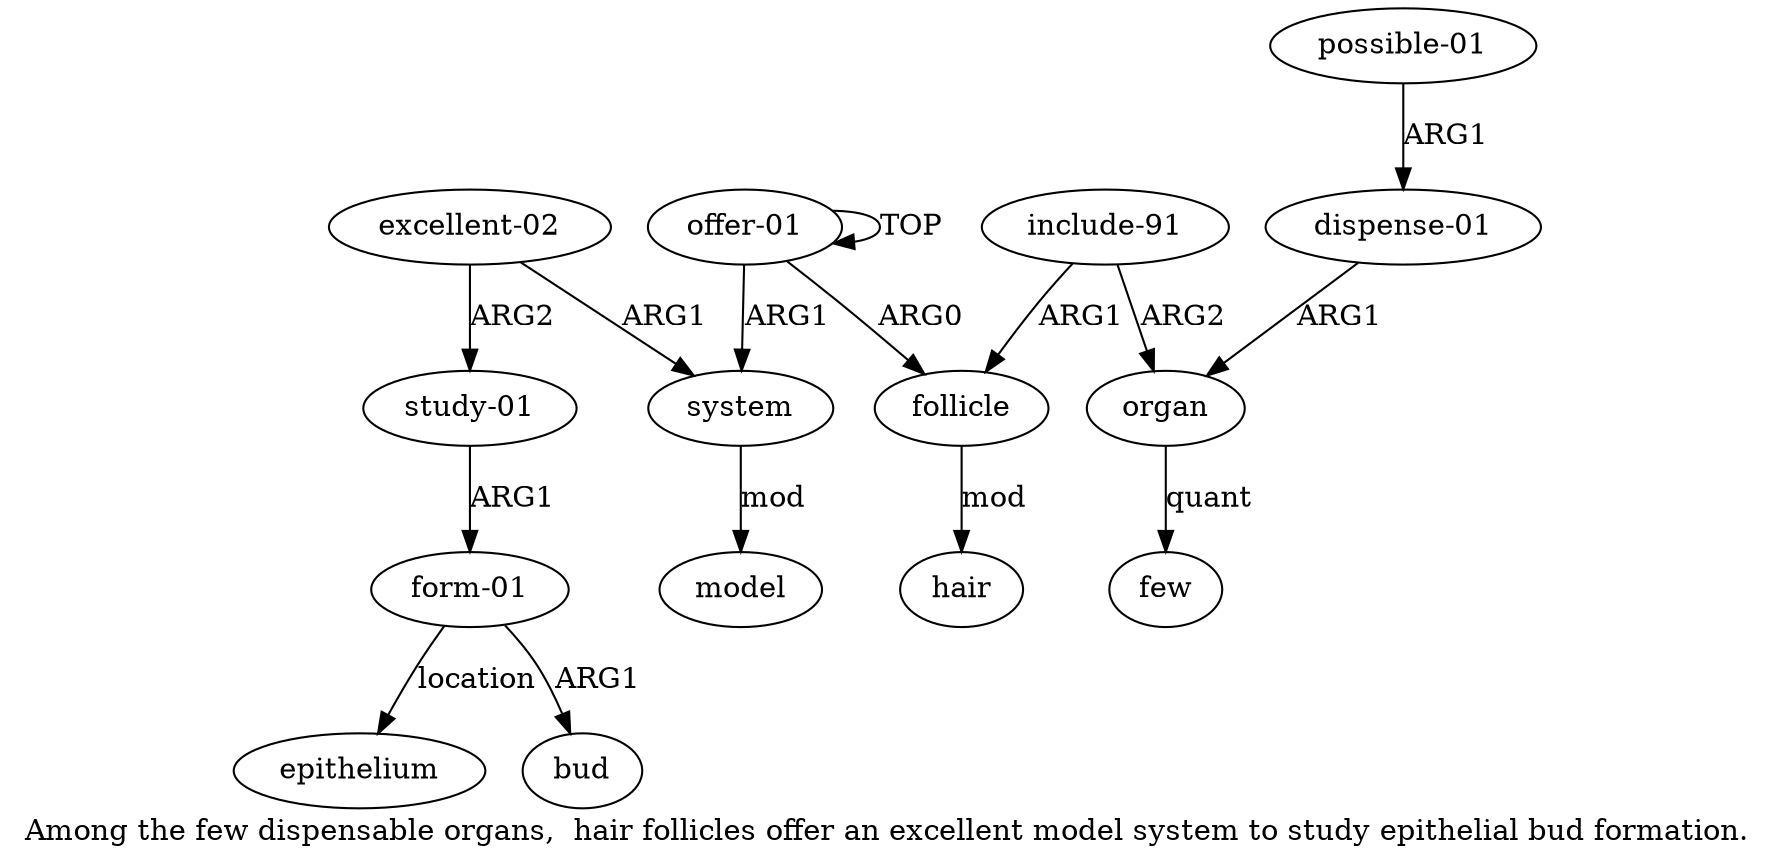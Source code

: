 digraph  {
	graph [label="Among the few dispensable organs,  hair follicles offer an excellent model system to study epithelial bud formation."];
	node [label="\N"];
	a14	 [color=black,
		gold_ind=14,
		gold_label=epithelium,
		label=epithelium,
		test_ind=14,
		test_label=epithelium];
	a11	 [color=black,
		gold_ind=11,
		gold_label="study-01",
		label="study-01",
		test_ind=11,
		test_label="study-01"];
	a12	 [color=black,
		gold_ind=12,
		gold_label="form-01",
		label="form-01",
		test_ind=12,
		test_label="form-01"];
	a11 -> a12 [key=0,
	color=black,
	gold_label=ARG1,
	label=ARG1,
	test_label=ARG1];
a10 [color=black,
	gold_ind=10,
	gold_label="excellent-02",
	label="excellent-02",
	test_ind=10,
	test_label="excellent-02"];
a10 -> a11 [key=0,
color=black,
gold_label=ARG2,
label=ARG2,
test_label=ARG2];
a8 [color=black,
gold_ind=8,
gold_label=system,
label=system,
test_ind=8,
test_label=system];
a10 -> a8 [key=0,
color=black,
gold_label=ARG1,
label=ARG1,
test_label=ARG1];
a13 [color=black,
gold_ind=13,
gold_label=bud,
label=bud,
test_ind=13,
test_label=bud];
a12 -> a14 [key=0,
color=black,
gold_label=location,
label=location,
test_label=location];
a12 -> a13 [key=0,
color=black,
gold_label=ARG1,
label=ARG1,
test_label=ARG1];
a1 [color=black,
gold_ind=1,
gold_label=follicle,
label=follicle,
test_ind=1,
test_label=follicle];
a2 [color=black,
gold_ind=2,
gold_label=hair,
label=hair,
test_ind=2,
test_label=hair];
a1 -> a2 [key=0,
color=black,
gold_label=mod,
label=mod,
test_label=mod];
a0 [color=black,
gold_ind=0,
gold_label="offer-01",
label="offer-01",
test_ind=0,
test_label="offer-01"];
a0 -> a1 [key=0,
color=black,
gold_label=ARG0,
label=ARG0,
test_label=ARG0];
a0 -> a0 [key=0,
color=black,
gold_label=TOP,
label=TOP,
test_label=TOP];
a0 -> a8 [key=0,
color=black,
gold_label=ARG1,
label=ARG1,
test_label=ARG1];
a3 [color=black,
gold_ind=3,
gold_label="include-91",
label="include-91",
test_ind=3,
test_label="include-91"];
a3 -> a1 [key=0,
color=black,
gold_label=ARG1,
label=ARG1,
test_label=ARG1];
a4 [color=black,
gold_ind=4,
gold_label=organ,
label=organ,
test_ind=4,
test_label=organ];
a3 -> a4 [key=0,
color=black,
gold_label=ARG2,
label=ARG2,
test_label=ARG2];
a5 [color=black,
gold_ind=5,
gold_label=few,
label=few,
test_ind=5,
test_label=few];
a4 -> a5 [key=0,
color=black,
gold_label=quant,
label=quant,
test_label=quant];
a7 [color=black,
gold_ind=7,
gold_label="possible-01",
label="possible-01",
test_ind=7,
test_label="possible-01"];
a6 [color=black,
gold_ind=6,
gold_label="dispense-01",
label="dispense-01",
test_ind=6,
test_label="dispense-01"];
a7 -> a6 [key=0,
color=black,
gold_label=ARG1,
label=ARG1,
test_label=ARG1];
a6 -> a4 [key=0,
color=black,
gold_label=ARG1,
label=ARG1,
test_label=ARG1];
a9 [color=black,
gold_ind=9,
gold_label=model,
label=model,
test_ind=9,
test_label=model];
a8 -> a9 [key=0,
color=black,
gold_label=mod,
label=mod,
test_label=mod];
}
